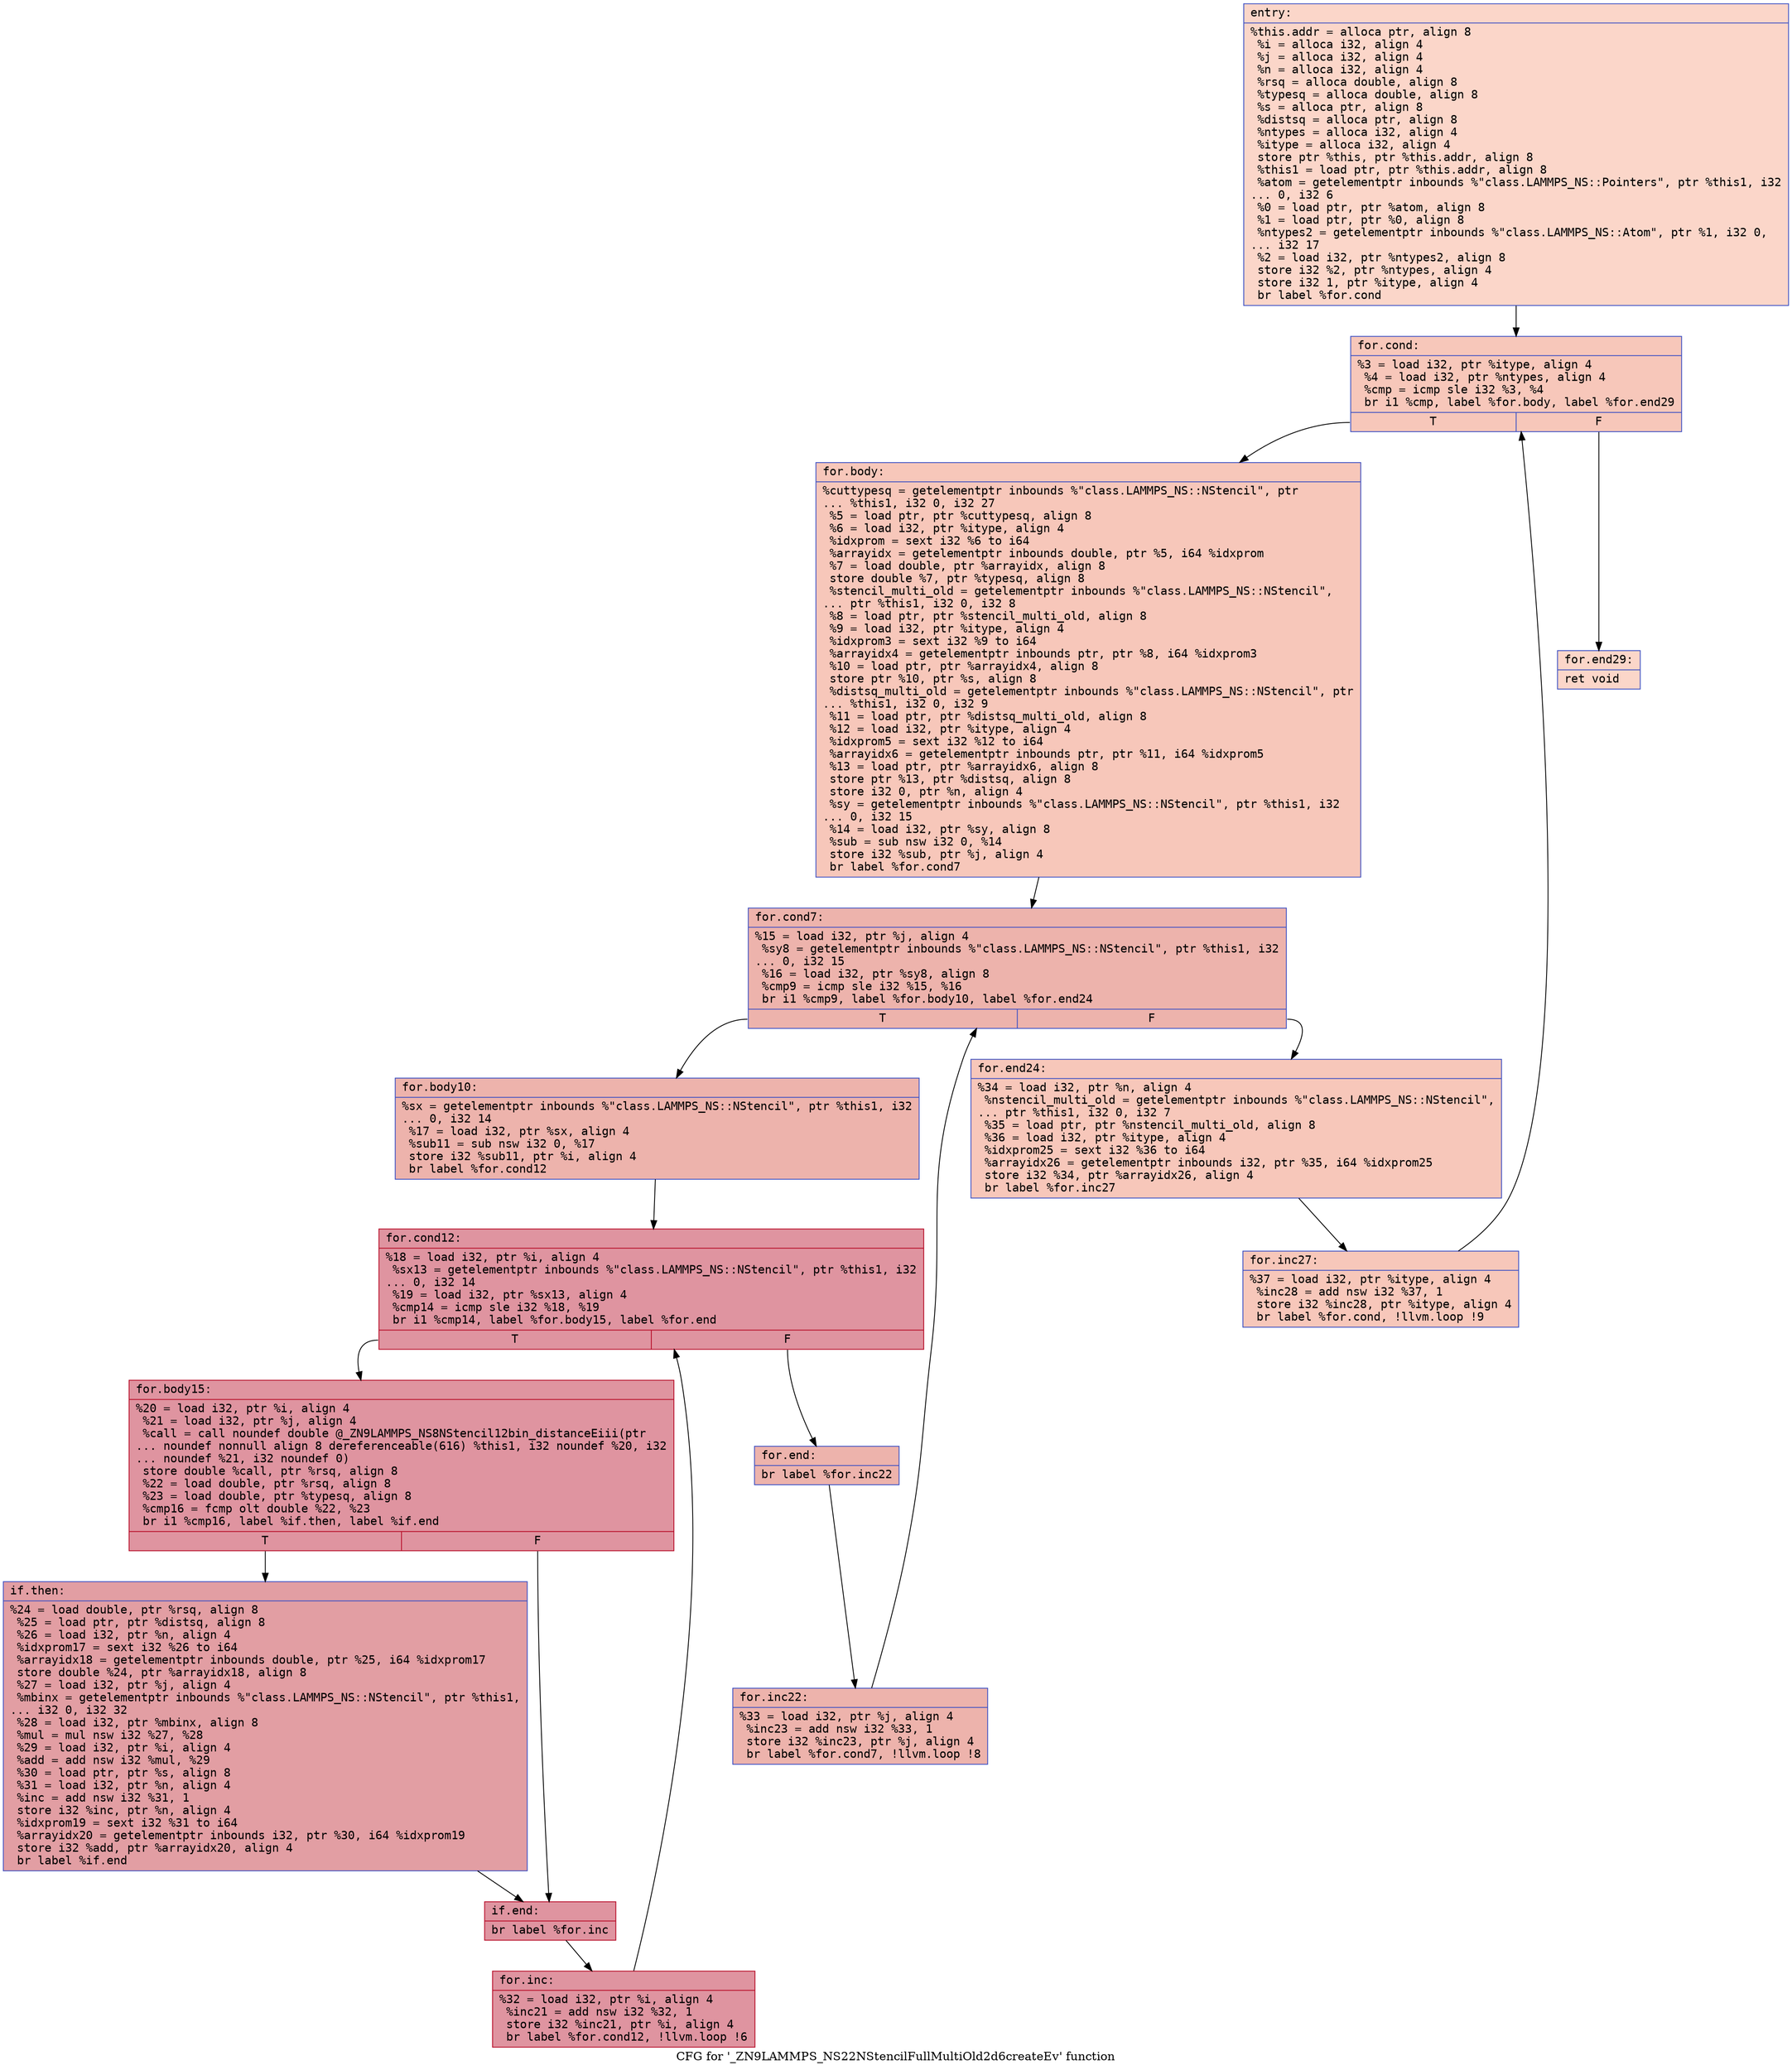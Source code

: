 digraph "CFG for '_ZN9LAMMPS_NS22NStencilFullMultiOld2d6createEv' function" {
	label="CFG for '_ZN9LAMMPS_NS22NStencilFullMultiOld2d6createEv' function";

	Node0x563ec0a699e0 [shape=record,color="#3d50c3ff", style=filled, fillcolor="#f6a38570" fontname="Courier",label="{entry:\l|  %this.addr = alloca ptr, align 8\l  %i = alloca i32, align 4\l  %j = alloca i32, align 4\l  %n = alloca i32, align 4\l  %rsq = alloca double, align 8\l  %typesq = alloca double, align 8\l  %s = alloca ptr, align 8\l  %distsq = alloca ptr, align 8\l  %ntypes = alloca i32, align 4\l  %itype = alloca i32, align 4\l  store ptr %this, ptr %this.addr, align 8\l  %this1 = load ptr, ptr %this.addr, align 8\l  %atom = getelementptr inbounds %\"class.LAMMPS_NS::Pointers\", ptr %this1, i32\l... 0, i32 6\l  %0 = load ptr, ptr %atom, align 8\l  %1 = load ptr, ptr %0, align 8\l  %ntypes2 = getelementptr inbounds %\"class.LAMMPS_NS::Atom\", ptr %1, i32 0,\l... i32 17\l  %2 = load i32, ptr %ntypes2, align 8\l  store i32 %2, ptr %ntypes, align 4\l  store i32 1, ptr %itype, align 4\l  br label %for.cond\l}"];
	Node0x563ec0a699e0 -> Node0x563ec0a6ab30[tooltip="entry -> for.cond\nProbability 100.00%" ];
	Node0x563ec0a6ab30 [shape=record,color="#3d50c3ff", style=filled, fillcolor="#ec7f6370" fontname="Courier",label="{for.cond:\l|  %3 = load i32, ptr %itype, align 4\l  %4 = load i32, ptr %ntypes, align 4\l  %cmp = icmp sle i32 %3, %4\l  br i1 %cmp, label %for.body, label %for.end29\l|{<s0>T|<s1>F}}"];
	Node0x563ec0a6ab30:s0 -> Node0x563ec0a6add0[tooltip="for.cond -> for.body\nProbability 96.88%" ];
	Node0x563ec0a6ab30:s1 -> Node0x563ec0a6ae50[tooltip="for.cond -> for.end29\nProbability 3.12%" ];
	Node0x563ec0a6add0 [shape=record,color="#3d50c3ff", style=filled, fillcolor="#ec7f6370" fontname="Courier",label="{for.body:\l|  %cuttypesq = getelementptr inbounds %\"class.LAMMPS_NS::NStencil\", ptr\l... %this1, i32 0, i32 27\l  %5 = load ptr, ptr %cuttypesq, align 8\l  %6 = load i32, ptr %itype, align 4\l  %idxprom = sext i32 %6 to i64\l  %arrayidx = getelementptr inbounds double, ptr %5, i64 %idxprom\l  %7 = load double, ptr %arrayidx, align 8\l  store double %7, ptr %typesq, align 8\l  %stencil_multi_old = getelementptr inbounds %\"class.LAMMPS_NS::NStencil\",\l... ptr %this1, i32 0, i32 8\l  %8 = load ptr, ptr %stencil_multi_old, align 8\l  %9 = load i32, ptr %itype, align 4\l  %idxprom3 = sext i32 %9 to i64\l  %arrayidx4 = getelementptr inbounds ptr, ptr %8, i64 %idxprom3\l  %10 = load ptr, ptr %arrayidx4, align 8\l  store ptr %10, ptr %s, align 8\l  %distsq_multi_old = getelementptr inbounds %\"class.LAMMPS_NS::NStencil\", ptr\l... %this1, i32 0, i32 9\l  %11 = load ptr, ptr %distsq_multi_old, align 8\l  %12 = load i32, ptr %itype, align 4\l  %idxprom5 = sext i32 %12 to i64\l  %arrayidx6 = getelementptr inbounds ptr, ptr %11, i64 %idxprom5\l  %13 = load ptr, ptr %arrayidx6, align 8\l  store ptr %13, ptr %distsq, align 8\l  store i32 0, ptr %n, align 4\l  %sy = getelementptr inbounds %\"class.LAMMPS_NS::NStencil\", ptr %this1, i32\l... 0, i32 15\l  %14 = load i32, ptr %sy, align 8\l  %sub = sub nsw i32 0, %14\l  store i32 %sub, ptr %j, align 4\l  br label %for.cond7\l}"];
	Node0x563ec0a6add0 -> Node0x563ec0a6c4b0[tooltip="for.body -> for.cond7\nProbability 100.00%" ];
	Node0x563ec0a6c4b0 [shape=record,color="#3d50c3ff", style=filled, fillcolor="#d6524470" fontname="Courier",label="{for.cond7:\l|  %15 = load i32, ptr %j, align 4\l  %sy8 = getelementptr inbounds %\"class.LAMMPS_NS::NStencil\", ptr %this1, i32\l... 0, i32 15\l  %16 = load i32, ptr %sy8, align 8\l  %cmp9 = icmp sle i32 %15, %16\l  br i1 %cmp9, label %for.body10, label %for.end24\l|{<s0>T|<s1>F}}"];
	Node0x563ec0a6c4b0:s0 -> Node0x563ec0a6d040[tooltip="for.cond7 -> for.body10\nProbability 96.88%" ];
	Node0x563ec0a6c4b0:s1 -> Node0x563ec0a6d090[tooltip="for.cond7 -> for.end24\nProbability 3.12%" ];
	Node0x563ec0a6d040 [shape=record,color="#3d50c3ff", style=filled, fillcolor="#d6524470" fontname="Courier",label="{for.body10:\l|  %sx = getelementptr inbounds %\"class.LAMMPS_NS::NStencil\", ptr %this1, i32\l... 0, i32 14\l  %17 = load i32, ptr %sx, align 4\l  %sub11 = sub nsw i32 0, %17\l  store i32 %sub11, ptr %i, align 4\l  br label %for.cond12\l}"];
	Node0x563ec0a6d040 -> Node0x563ec0a6d500[tooltip="for.body10 -> for.cond12\nProbability 100.00%" ];
	Node0x563ec0a6d500 [shape=record,color="#b70d28ff", style=filled, fillcolor="#b70d2870" fontname="Courier",label="{for.cond12:\l|  %18 = load i32, ptr %i, align 4\l  %sx13 = getelementptr inbounds %\"class.LAMMPS_NS::NStencil\", ptr %this1, i32\l... 0, i32 14\l  %19 = load i32, ptr %sx13, align 4\l  %cmp14 = icmp sle i32 %18, %19\l  br i1 %cmp14, label %for.body15, label %for.end\l|{<s0>T|<s1>F}}"];
	Node0x563ec0a6d500:s0 -> Node0x563ec0a6d880[tooltip="for.cond12 -> for.body15\nProbability 96.88%" ];
	Node0x563ec0a6d500:s1 -> Node0x563ec0a6d900[tooltip="for.cond12 -> for.end\nProbability 3.12%" ];
	Node0x563ec0a6d880 [shape=record,color="#b70d28ff", style=filled, fillcolor="#b70d2870" fontname="Courier",label="{for.body15:\l|  %20 = load i32, ptr %i, align 4\l  %21 = load i32, ptr %j, align 4\l  %call = call noundef double @_ZN9LAMMPS_NS8NStencil12bin_distanceEiii(ptr\l... noundef nonnull align 8 dereferenceable(616) %this1, i32 noundef %20, i32\l... noundef %21, i32 noundef 0)\l  store double %call, ptr %rsq, align 8\l  %22 = load double, ptr %rsq, align 8\l  %23 = load double, ptr %typesq, align 8\l  %cmp16 = fcmp olt double %22, %23\l  br i1 %cmp16, label %if.then, label %if.end\l|{<s0>T|<s1>F}}"];
	Node0x563ec0a6d880:s0 -> Node0x563ec0a6dff0[tooltip="for.body15 -> if.then\nProbability 50.00%" ];
	Node0x563ec0a6d880:s1 -> Node0x563ec0a6e0c0[tooltip="for.body15 -> if.end\nProbability 50.00%" ];
	Node0x563ec0a6dff0 [shape=record,color="#3d50c3ff", style=filled, fillcolor="#be242e70" fontname="Courier",label="{if.then:\l|  %24 = load double, ptr %rsq, align 8\l  %25 = load ptr, ptr %distsq, align 8\l  %26 = load i32, ptr %n, align 4\l  %idxprom17 = sext i32 %26 to i64\l  %arrayidx18 = getelementptr inbounds double, ptr %25, i64 %idxprom17\l  store double %24, ptr %arrayidx18, align 8\l  %27 = load i32, ptr %j, align 4\l  %mbinx = getelementptr inbounds %\"class.LAMMPS_NS::NStencil\", ptr %this1,\l... i32 0, i32 32\l  %28 = load i32, ptr %mbinx, align 8\l  %mul = mul nsw i32 %27, %28\l  %29 = load i32, ptr %i, align 4\l  %add = add nsw i32 %mul, %29\l  %30 = load ptr, ptr %s, align 8\l  %31 = load i32, ptr %n, align 4\l  %inc = add nsw i32 %31, 1\l  store i32 %inc, ptr %n, align 4\l  %idxprom19 = sext i32 %31 to i64\l  %arrayidx20 = getelementptr inbounds i32, ptr %30, i64 %idxprom19\l  store i32 %add, ptr %arrayidx20, align 4\l  br label %if.end\l}"];
	Node0x563ec0a6dff0 -> Node0x563ec0a6e0c0[tooltip="if.then -> if.end\nProbability 100.00%" ];
	Node0x563ec0a6e0c0 [shape=record,color="#b70d28ff", style=filled, fillcolor="#b70d2870" fontname="Courier",label="{if.end:\l|  br label %for.inc\l}"];
	Node0x563ec0a6e0c0 -> Node0x563ec0a6f480[tooltip="if.end -> for.inc\nProbability 100.00%" ];
	Node0x563ec0a6f480 [shape=record,color="#b70d28ff", style=filled, fillcolor="#b70d2870" fontname="Courier",label="{for.inc:\l|  %32 = load i32, ptr %i, align 4\l  %inc21 = add nsw i32 %32, 1\l  store i32 %inc21, ptr %i, align 4\l  br label %for.cond12, !llvm.loop !6\l}"];
	Node0x563ec0a6f480 -> Node0x563ec0a6d500[tooltip="for.inc -> for.cond12\nProbability 100.00%" ];
	Node0x563ec0a6d900 [shape=record,color="#3d50c3ff", style=filled, fillcolor="#d6524470" fontname="Courier",label="{for.end:\l|  br label %for.inc22\l}"];
	Node0x563ec0a6d900 -> Node0x563ec0a70240[tooltip="for.end -> for.inc22\nProbability 100.00%" ];
	Node0x563ec0a70240 [shape=record,color="#3d50c3ff", style=filled, fillcolor="#d6524470" fontname="Courier",label="{for.inc22:\l|  %33 = load i32, ptr %j, align 4\l  %inc23 = add nsw i32 %33, 1\l  store i32 %inc23, ptr %j, align 4\l  br label %for.cond7, !llvm.loop !8\l}"];
	Node0x563ec0a70240 -> Node0x563ec0a6c4b0[tooltip="for.inc22 -> for.cond7\nProbability 100.00%" ];
	Node0x563ec0a6d090 [shape=record,color="#3d50c3ff", style=filled, fillcolor="#ec7f6370" fontname="Courier",label="{for.end24:\l|  %34 = load i32, ptr %n, align 4\l  %nstencil_multi_old = getelementptr inbounds %\"class.LAMMPS_NS::NStencil\",\l... ptr %this1, i32 0, i32 7\l  %35 = load ptr, ptr %nstencil_multi_old, align 8\l  %36 = load i32, ptr %itype, align 4\l  %idxprom25 = sext i32 %36 to i64\l  %arrayidx26 = getelementptr inbounds i32, ptr %35, i64 %idxprom25\l  store i32 %34, ptr %arrayidx26, align 4\l  br label %for.inc27\l}"];
	Node0x563ec0a6d090 -> Node0x563ec0a70ba0[tooltip="for.end24 -> for.inc27\nProbability 100.00%" ];
	Node0x563ec0a70ba0 [shape=record,color="#3d50c3ff", style=filled, fillcolor="#ec7f6370" fontname="Courier",label="{for.inc27:\l|  %37 = load i32, ptr %itype, align 4\l  %inc28 = add nsw i32 %37, 1\l  store i32 %inc28, ptr %itype, align 4\l  br label %for.cond, !llvm.loop !9\l}"];
	Node0x563ec0a70ba0 -> Node0x563ec0a6ab30[tooltip="for.inc27 -> for.cond\nProbability 100.00%" ];
	Node0x563ec0a6ae50 [shape=record,color="#3d50c3ff", style=filled, fillcolor="#f6a38570" fontname="Courier",label="{for.end29:\l|  ret void\l}"];
}
